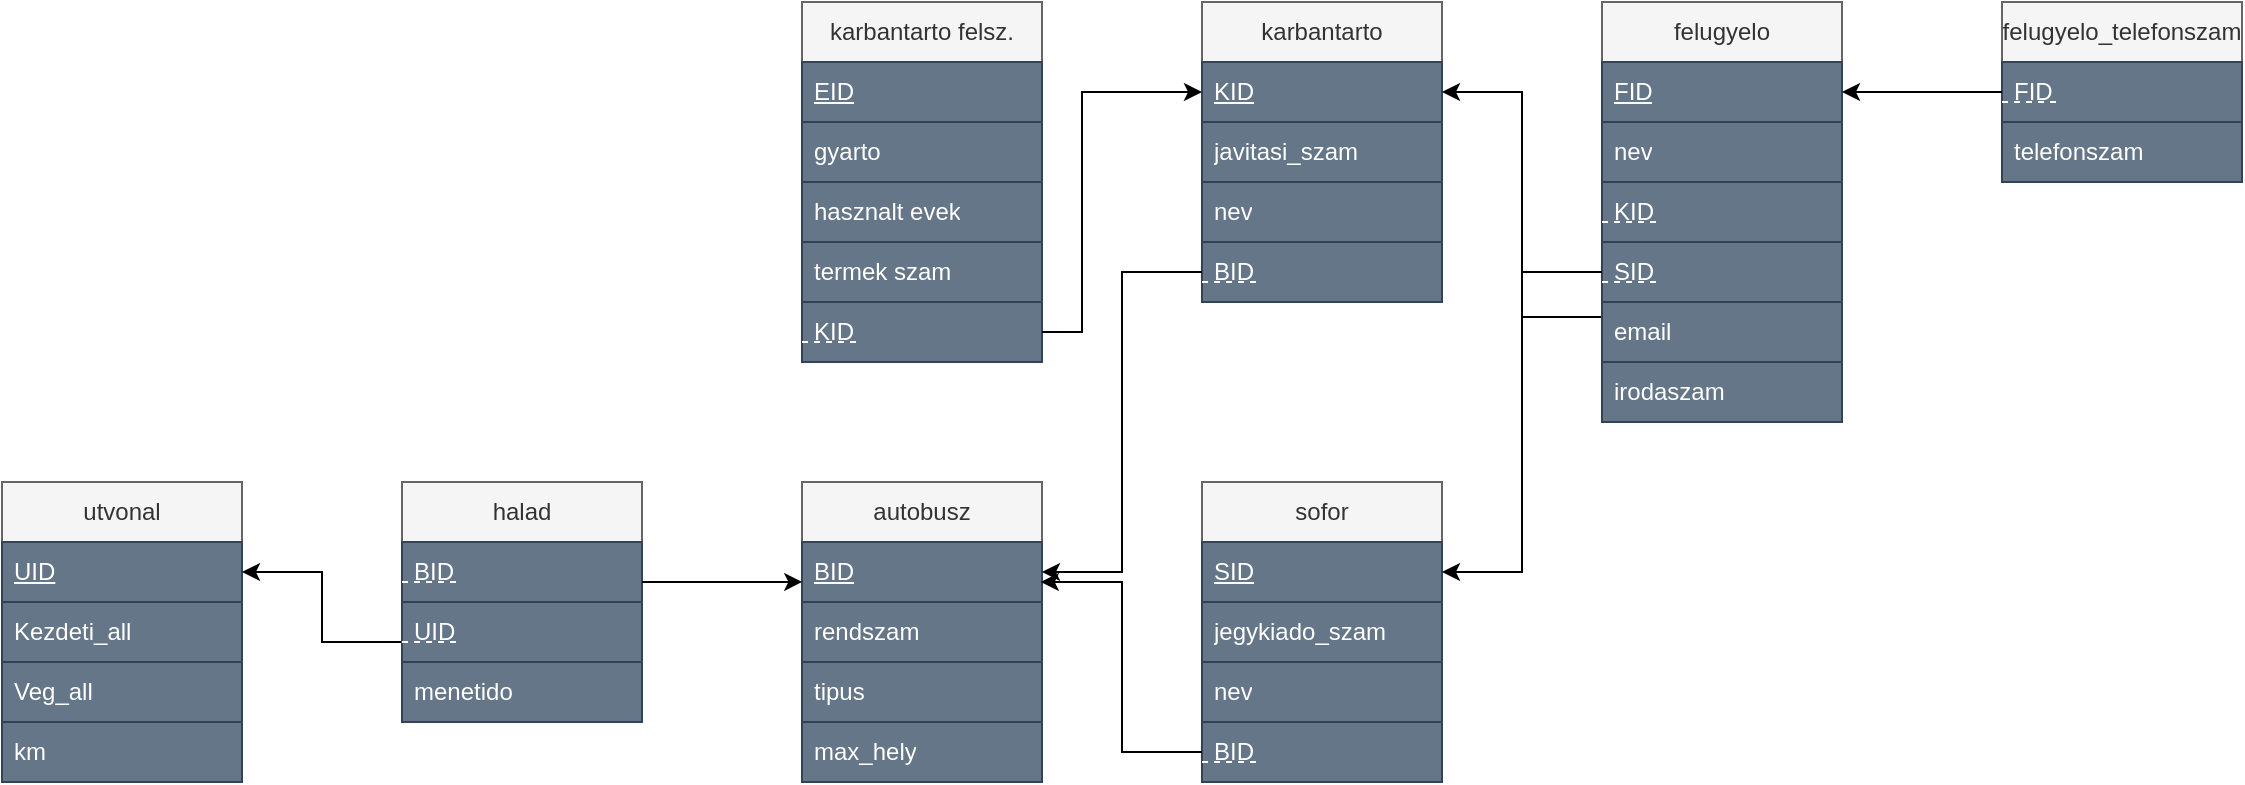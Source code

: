 <mxfile version="20.6.0" type="device"><diagram id="3v3BYWi4B8Cj5l6QUpec" name="1 oldal"><mxGraphModel dx="1298" dy="1900" grid="1" gridSize="10" guides="1" tooltips="1" connect="1" arrows="1" fold="1" page="1" pageScale="1" pageWidth="827" pageHeight="1169" math="0" shadow="0"><root><mxCell id="0"/><mxCell id="1" parent="0"/><mxCell id="N8ct37ddLDdxLU9EFNHb-1" value="utvonal" style="swimlane;fontStyle=0;childLayout=stackLayout;horizontal=1;startSize=30;horizontalStack=0;resizeParent=1;resizeParentMax=0;resizeLast=0;collapsible=1;marginBottom=0;whiteSpace=wrap;html=1;fillColor=#f5f5f5;fontColor=#333333;strokeColor=#666666;" parent="1" vertex="1"><mxGeometry x="80" y="120" width="120" height="150" as="geometry"/></mxCell><mxCell id="N8ct37ddLDdxLU9EFNHb-2" value="&lt;u&gt;UID&lt;/u&gt;" style="text;strokeColor=#314354;fillColor=#647687;align=left;verticalAlign=middle;spacingLeft=4;spacingRight=4;overflow=hidden;points=[[0,0.5],[1,0.5]];portConstraint=eastwest;rotatable=0;whiteSpace=wrap;html=1;fontColor=#ffffff;" parent="N8ct37ddLDdxLU9EFNHb-1" vertex="1"><mxGeometry y="30" width="120" height="30" as="geometry"/></mxCell><mxCell id="N8ct37ddLDdxLU9EFNHb-3" value="Kezdeti_all" style="text;strokeColor=#314354;fillColor=#647687;align=left;verticalAlign=middle;spacingLeft=4;spacingRight=4;overflow=hidden;points=[[0,0.5],[1,0.5]];portConstraint=eastwest;rotatable=0;whiteSpace=wrap;html=1;fontColor=#ffffff;" parent="N8ct37ddLDdxLU9EFNHb-1" vertex="1"><mxGeometry y="60" width="120" height="30" as="geometry"/></mxCell><mxCell id="N8ct37ddLDdxLU9EFNHb-4" value="Veg_all" style="text;strokeColor=#314354;fillColor=#647687;align=left;verticalAlign=middle;spacingLeft=4;spacingRight=4;overflow=hidden;points=[[0,0.5],[1,0.5]];portConstraint=eastwest;rotatable=0;whiteSpace=wrap;html=1;fontColor=#ffffff;" parent="N8ct37ddLDdxLU9EFNHb-1" vertex="1"><mxGeometry y="90" width="120" height="30" as="geometry"/></mxCell><mxCell id="N8ct37ddLDdxLU9EFNHb-5" value="km" style="text;strokeColor=#314354;fillColor=#647687;align=left;verticalAlign=middle;spacingLeft=4;spacingRight=4;overflow=hidden;points=[[0,0.5],[1,0.5]];portConstraint=eastwest;rotatable=0;whiteSpace=wrap;html=1;fontColor=#ffffff;" parent="N8ct37ddLDdxLU9EFNHb-1" vertex="1"><mxGeometry y="120" width="120" height="30" as="geometry"/></mxCell><mxCell id="N8ct37ddLDdxLU9EFNHb-17" style="edgeStyle=orthogonalEdgeStyle;rounded=0;orthogonalLoop=1;jettySize=auto;html=1;exitX=0;exitY=0.5;exitDx=0;exitDy=0;entryX=1;entryY=0.5;entryDx=0;entryDy=0;" parent="1" source="N8ct37ddLDdxLU9EFNHb-6" target="N8ct37ddLDdxLU9EFNHb-2" edge="1"><mxGeometry relative="1" as="geometry"><Array as="points"><mxPoint x="280" y="200"/><mxPoint x="240" y="200"/><mxPoint x="240" y="165"/></Array></mxGeometry></mxCell><mxCell id="N8ct37ddLDdxLU9EFNHb-6" value="halad" style="swimlane;fontStyle=0;childLayout=stackLayout;horizontal=1;startSize=30;horizontalStack=0;resizeParent=1;resizeParentMax=0;resizeLast=0;collapsible=1;marginBottom=0;whiteSpace=wrap;html=1;fillColor=#f5f5f5;fontColor=#333333;strokeColor=#666666;" parent="1" vertex="1"><mxGeometry x="280" y="120" width="120" height="120" as="geometry"/></mxCell><mxCell id="N8ct37ddLDdxLU9EFNHb-7" value="BID" style="text;strokeColor=#314354;fillColor=#647687;align=left;verticalAlign=middle;spacingLeft=4;spacingRight=4;overflow=hidden;points=[[0,0.5],[1,0.5]];portConstraint=eastwest;rotatable=0;whiteSpace=wrap;html=1;fontColor=#ffffff;" parent="N8ct37ddLDdxLU9EFNHb-6" vertex="1"><mxGeometry y="30" width="120" height="30" as="geometry"/></mxCell><mxCell id="dsY7ck4NQs1A6X6-ujEz-1" value="" style="endArrow=none;dashed=1;html=1;rounded=0;strokeColor=#FFFFFF;" parent="N8ct37ddLDdxLU9EFNHb-6" edge="1"><mxGeometry width="50" height="50" relative="1" as="geometry"><mxPoint y="50" as="sourcePoint"/><mxPoint x="30" y="50" as="targetPoint"/></mxGeometry></mxCell><mxCell id="N8ct37ddLDdxLU9EFNHb-8" value="UID" style="text;strokeColor=#314354;fillColor=#647687;align=left;verticalAlign=middle;spacingLeft=4;spacingRight=4;overflow=hidden;points=[[0,0.5],[1,0.5]];portConstraint=eastwest;rotatable=0;whiteSpace=wrap;html=1;fontColor=#ffffff;" parent="N8ct37ddLDdxLU9EFNHb-6" vertex="1"><mxGeometry y="60" width="120" height="30" as="geometry"/></mxCell><mxCell id="N8ct37ddLDdxLU9EFNHb-24" value="" style="endArrow=none;dashed=1;html=1;rounded=0;strokeColor=#FFFFFF;" parent="N8ct37ddLDdxLU9EFNHb-6" edge="1"><mxGeometry width="50" height="50" relative="1" as="geometry"><mxPoint y="80" as="sourcePoint"/><mxPoint x="30" y="80" as="targetPoint"/></mxGeometry></mxCell><mxCell id="N8ct37ddLDdxLU9EFNHb-9" value="menetido" style="text;strokeColor=#314354;fillColor=#647687;align=left;verticalAlign=middle;spacingLeft=4;spacingRight=4;overflow=hidden;points=[[0,0.5],[1,0.5]];portConstraint=eastwest;rotatable=0;whiteSpace=wrap;html=1;fontColor=#ffffff;" parent="N8ct37ddLDdxLU9EFNHb-6" vertex="1"><mxGeometry y="90" width="120" height="30" as="geometry"/></mxCell><mxCell id="N8ct37ddLDdxLU9EFNHb-11" value="autobusz" style="swimlane;fontStyle=0;childLayout=stackLayout;horizontal=1;startSize=30;horizontalStack=0;resizeParent=1;resizeParentMax=0;resizeLast=0;collapsible=1;marginBottom=0;whiteSpace=wrap;html=1;fillColor=#f5f5f5;fontColor=#333333;strokeColor=#666666;" parent="1" vertex="1"><mxGeometry x="480" y="120" width="120" height="150" as="geometry"/></mxCell><mxCell id="N8ct37ddLDdxLU9EFNHb-12" value="&lt;u&gt;BID&lt;/u&gt;" style="text;strokeColor=#314354;fillColor=#647687;align=left;verticalAlign=middle;spacingLeft=4;spacingRight=4;overflow=hidden;points=[[0,0.5],[1,0.5]];portConstraint=eastwest;rotatable=0;whiteSpace=wrap;html=1;fontColor=#ffffff;" parent="N8ct37ddLDdxLU9EFNHb-11" vertex="1"><mxGeometry y="30" width="120" height="30" as="geometry"/></mxCell><mxCell id="N8ct37ddLDdxLU9EFNHb-13" value="rendszam" style="text;strokeColor=#314354;fillColor=#647687;align=left;verticalAlign=middle;spacingLeft=4;spacingRight=4;overflow=hidden;points=[[0,0.5],[1,0.5]];portConstraint=eastwest;rotatable=0;whiteSpace=wrap;html=1;fontColor=#ffffff;" parent="N8ct37ddLDdxLU9EFNHb-11" vertex="1"><mxGeometry y="60" width="120" height="30" as="geometry"/></mxCell><mxCell id="N8ct37ddLDdxLU9EFNHb-14" value="tipus" style="text;strokeColor=#314354;fillColor=#647687;align=left;verticalAlign=middle;spacingLeft=4;spacingRight=4;overflow=hidden;points=[[0,0.5],[1,0.5]];portConstraint=eastwest;rotatable=0;whiteSpace=wrap;html=1;fontColor=#ffffff;" parent="N8ct37ddLDdxLU9EFNHb-11" vertex="1"><mxGeometry y="90" width="120" height="30" as="geometry"/></mxCell><mxCell id="N8ct37ddLDdxLU9EFNHb-15" value="max_hely" style="text;strokeColor=#314354;fillColor=#647687;align=left;verticalAlign=middle;spacingLeft=4;spacingRight=4;overflow=hidden;points=[[0,0.5],[1,0.5]];portConstraint=eastwest;rotatable=0;whiteSpace=wrap;html=1;fontColor=#ffffff;" parent="N8ct37ddLDdxLU9EFNHb-11" vertex="1"><mxGeometry y="120" width="120" height="30" as="geometry"/></mxCell><mxCell id="N8ct37ddLDdxLU9EFNHb-16" style="edgeStyle=orthogonalEdgeStyle;rounded=0;orthogonalLoop=1;jettySize=auto;html=1;entryX=0.001;entryY=0.665;entryDx=0;entryDy=0;entryPerimeter=0;" parent="1" target="N8ct37ddLDdxLU9EFNHb-12" edge="1"><mxGeometry relative="1" as="geometry"><mxPoint x="400" y="170" as="sourcePoint"/><Array as="points"><mxPoint x="400" y="170"/></Array></mxGeometry></mxCell><mxCell id="N8ct37ddLDdxLU9EFNHb-18" value="sofor" style="swimlane;fontStyle=0;childLayout=stackLayout;horizontal=1;startSize=30;horizontalStack=0;resizeParent=1;resizeParentMax=0;resizeLast=0;collapsible=1;marginBottom=0;whiteSpace=wrap;html=1;fillColor=#f5f5f5;fontColor=#333333;strokeColor=#666666;" parent="1" vertex="1"><mxGeometry x="680" y="120" width="120" height="150" as="geometry"/></mxCell><mxCell id="N8ct37ddLDdxLU9EFNHb-19" value="&lt;u&gt;SID&lt;/u&gt;" style="text;strokeColor=#314354;fillColor=#647687;align=left;verticalAlign=middle;spacingLeft=4;spacingRight=4;overflow=hidden;points=[[0,0.5],[1,0.5]];portConstraint=eastwest;rotatable=0;whiteSpace=wrap;html=1;fontColor=#ffffff;" parent="N8ct37ddLDdxLU9EFNHb-18" vertex="1"><mxGeometry y="30" width="120" height="30" as="geometry"/></mxCell><mxCell id="N8ct37ddLDdxLU9EFNHb-20" value="jegykiado_szam" style="text;strokeColor=#314354;fillColor=#647687;align=left;verticalAlign=middle;spacingLeft=4;spacingRight=4;overflow=hidden;points=[[0,0.5],[1,0.5]];portConstraint=eastwest;rotatable=0;whiteSpace=wrap;html=1;fontColor=#ffffff;" parent="N8ct37ddLDdxLU9EFNHb-18" vertex="1"><mxGeometry y="60" width="120" height="30" as="geometry"/></mxCell><mxCell id="N8ct37ddLDdxLU9EFNHb-21" value="nev" style="text;strokeColor=#314354;fillColor=#647687;align=left;verticalAlign=middle;spacingLeft=4;spacingRight=4;overflow=hidden;points=[[0,0.5],[1,0.5]];portConstraint=eastwest;rotatable=0;whiteSpace=wrap;html=1;fontColor=#ffffff;" parent="N8ct37ddLDdxLU9EFNHb-18" vertex="1"><mxGeometry y="90" width="120" height="30" as="geometry"/></mxCell><mxCell id="N8ct37ddLDdxLU9EFNHb-22" value="BID" style="text;strokeColor=#314354;fillColor=#647687;align=left;verticalAlign=middle;spacingLeft=4;spacingRight=4;overflow=hidden;points=[[0,0.5],[1,0.5]];portConstraint=eastwest;rotatable=0;whiteSpace=wrap;html=1;fontColor=#ffffff;" parent="N8ct37ddLDdxLU9EFNHb-18" vertex="1"><mxGeometry y="120" width="120" height="30" as="geometry"/></mxCell><mxCell id="N8ct37ddLDdxLU9EFNHb-26" value="" style="endArrow=none;dashed=1;html=1;rounded=0;strokeColor=#FFFFFF;" parent="N8ct37ddLDdxLU9EFNHb-18" edge="1"><mxGeometry width="50" height="50" relative="1" as="geometry"><mxPoint y="140" as="sourcePoint"/><mxPoint x="30" y="140" as="targetPoint"/></mxGeometry></mxCell><mxCell id="N8ct37ddLDdxLU9EFNHb-23" style="edgeStyle=orthogonalEdgeStyle;rounded=0;orthogonalLoop=1;jettySize=auto;html=1;exitX=0;exitY=0.5;exitDx=0;exitDy=0;entryX=0.995;entryY=0.678;entryDx=0;entryDy=0;entryPerimeter=0;" parent="1" source="N8ct37ddLDdxLU9EFNHb-22" target="N8ct37ddLDdxLU9EFNHb-12" edge="1"><mxGeometry relative="1" as="geometry"><Array as="points"><mxPoint x="640" y="255"/><mxPoint x="640" y="170"/><mxPoint x="599" y="170"/></Array></mxGeometry></mxCell><mxCell id="N8ct37ddLDdxLU9EFNHb-27" value="karbantarto" style="swimlane;fontStyle=0;childLayout=stackLayout;horizontal=1;startSize=30;horizontalStack=0;resizeParent=1;resizeParentMax=0;resizeLast=0;collapsible=1;marginBottom=0;whiteSpace=wrap;html=1;fillColor=#f5f5f5;fontColor=#333333;strokeColor=#666666;" parent="1" vertex="1"><mxGeometry x="680" y="-120" width="120" height="150" as="geometry"/></mxCell><mxCell id="N8ct37ddLDdxLU9EFNHb-28" value="&lt;u&gt;KID&lt;/u&gt;" style="text;strokeColor=#314354;fillColor=#647687;align=left;verticalAlign=middle;spacingLeft=4;spacingRight=4;overflow=hidden;points=[[0,0.5],[1,0.5]];portConstraint=eastwest;rotatable=0;whiteSpace=wrap;html=1;fontColor=#ffffff;" parent="N8ct37ddLDdxLU9EFNHb-27" vertex="1"><mxGeometry y="30" width="120" height="30" as="geometry"/></mxCell><mxCell id="N8ct37ddLDdxLU9EFNHb-29" value="javitasi_szam" style="text;strokeColor=#314354;fillColor=#647687;align=left;verticalAlign=middle;spacingLeft=4;spacingRight=4;overflow=hidden;points=[[0,0.5],[1,0.5]];portConstraint=eastwest;rotatable=0;whiteSpace=wrap;html=1;fontColor=#ffffff;" parent="N8ct37ddLDdxLU9EFNHb-27" vertex="1"><mxGeometry y="60" width="120" height="30" as="geometry"/></mxCell><mxCell id="N8ct37ddLDdxLU9EFNHb-30" value="nev" style="text;strokeColor=#314354;fillColor=#647687;align=left;verticalAlign=middle;spacingLeft=4;spacingRight=4;overflow=hidden;points=[[0,0.5],[1,0.5]];portConstraint=eastwest;rotatable=0;whiteSpace=wrap;html=1;fontColor=#ffffff;" parent="N8ct37ddLDdxLU9EFNHb-27" vertex="1"><mxGeometry y="90" width="120" height="30" as="geometry"/></mxCell><mxCell id="N8ct37ddLDdxLU9EFNHb-31" value="BID" style="text;strokeColor=#314354;fillColor=#647687;align=left;verticalAlign=middle;spacingLeft=4;spacingRight=4;overflow=hidden;points=[[0,0.5],[1,0.5]];portConstraint=eastwest;rotatable=0;whiteSpace=wrap;html=1;fontColor=#ffffff;" parent="N8ct37ddLDdxLU9EFNHb-27" vertex="1"><mxGeometry y="120" width="120" height="30" as="geometry"/></mxCell><mxCell id="N8ct37ddLDdxLU9EFNHb-32" value="" style="endArrow=none;dashed=1;html=1;rounded=0;strokeColor=#FFFFFF;" parent="N8ct37ddLDdxLU9EFNHb-27" edge="1"><mxGeometry width="50" height="50" relative="1" as="geometry"><mxPoint y="140" as="sourcePoint"/><mxPoint x="30" y="140" as="targetPoint"/></mxGeometry></mxCell><mxCell id="N8ct37ddLDdxLU9EFNHb-47" style="edgeStyle=orthogonalEdgeStyle;rounded=0;orthogonalLoop=1;jettySize=auto;html=1;exitX=0;exitY=0.75;exitDx=0;exitDy=0;entryX=1;entryY=0.5;entryDx=0;entryDy=0;strokeColor=#000000;" parent="1" source="N8ct37ddLDdxLU9EFNHb-37" target="N8ct37ddLDdxLU9EFNHb-28" edge="1"><mxGeometry relative="1" as="geometry"/></mxCell><mxCell id="N8ct37ddLDdxLU9EFNHb-37" value="felugyelo" style="swimlane;fontStyle=0;childLayout=stackLayout;horizontal=1;startSize=30;horizontalStack=0;resizeParent=1;resizeParentMax=0;resizeLast=0;collapsible=1;marginBottom=0;whiteSpace=wrap;html=1;fillColor=#f5f5f5;fontColor=#333333;strokeColor=#666666;" parent="1" vertex="1"><mxGeometry x="880" y="-120" width="120" height="210" as="geometry"/></mxCell><mxCell id="N8ct37ddLDdxLU9EFNHb-38" value="&lt;u&gt;FID&lt;/u&gt;" style="text;strokeColor=#314354;fillColor=#647687;align=left;verticalAlign=middle;spacingLeft=4;spacingRight=4;overflow=hidden;points=[[0,0.5],[1,0.5]];portConstraint=eastwest;rotatable=0;whiteSpace=wrap;html=1;fontColor=#ffffff;" parent="N8ct37ddLDdxLU9EFNHb-37" vertex="1"><mxGeometry y="30" width="120" height="30" as="geometry"/></mxCell><mxCell id="N8ct37ddLDdxLU9EFNHb-39" value="nev" style="text;strokeColor=#314354;fillColor=#647687;align=left;verticalAlign=middle;spacingLeft=4;spacingRight=4;overflow=hidden;points=[[0,0.5],[1,0.5]];portConstraint=eastwest;rotatable=0;whiteSpace=wrap;html=1;fontColor=#ffffff;" parent="N8ct37ddLDdxLU9EFNHb-37" vertex="1"><mxGeometry y="60" width="120" height="30" as="geometry"/></mxCell><mxCell id="N8ct37ddLDdxLU9EFNHb-40" value="KID" style="text;strokeColor=#314354;fillColor=#647687;align=left;verticalAlign=middle;spacingLeft=4;spacingRight=4;overflow=hidden;points=[[0,0.5],[1,0.5]];portConstraint=eastwest;rotatable=0;whiteSpace=wrap;html=1;fontColor=#ffffff;" parent="N8ct37ddLDdxLU9EFNHb-37" vertex="1"><mxGeometry y="90" width="120" height="30" as="geometry"/></mxCell><mxCell id="dsY7ck4NQs1A6X6-ujEz-2" value="" style="endArrow=none;dashed=1;html=1;rounded=0;strokeColor=#FFFFFF;" parent="N8ct37ddLDdxLU9EFNHb-37" edge="1"><mxGeometry width="50" height="50" relative="1" as="geometry"><mxPoint y="110" as="sourcePoint"/><mxPoint x="30" y="110" as="targetPoint"/></mxGeometry></mxCell><mxCell id="N8ct37ddLDdxLU9EFNHb-41" value="SID" style="text;strokeColor=#314354;fillColor=#647687;align=left;verticalAlign=middle;spacingLeft=4;spacingRight=4;overflow=hidden;points=[[0,0.5],[1,0.5]];portConstraint=eastwest;rotatable=0;whiteSpace=wrap;html=1;fontColor=#ffffff;" parent="N8ct37ddLDdxLU9EFNHb-37" vertex="1"><mxGeometry y="120" width="120" height="30" as="geometry"/></mxCell><mxCell id="N8ct37ddLDdxLU9EFNHb-42" value="" style="endArrow=none;dashed=1;html=1;rounded=0;strokeColor=#FFFFFF;" parent="N8ct37ddLDdxLU9EFNHb-37" edge="1"><mxGeometry width="50" height="50" relative="1" as="geometry"><mxPoint y="140" as="sourcePoint"/><mxPoint x="30" y="140" as="targetPoint"/></mxGeometry></mxCell><mxCell id="N8ct37ddLDdxLU9EFNHb-43" value="" style="endArrow=none;dashed=1;html=1;rounded=0;strokeColor=#FFFFFF;" parent="N8ct37ddLDdxLU9EFNHb-37" edge="1"><mxGeometry width="50" height="50" relative="1" as="geometry"><mxPoint y="170" as="sourcePoint"/><mxPoint x="30" y="170" as="targetPoint"/></mxGeometry></mxCell><mxCell id="0o1QVwrjy1Qh4QGVbg5R-9" value="email" style="text;strokeColor=#314354;fillColor=#647687;align=left;verticalAlign=middle;spacingLeft=4;spacingRight=4;overflow=hidden;points=[[0,0.5],[1,0.5]];portConstraint=eastwest;rotatable=0;whiteSpace=wrap;html=1;fontColor=#ffffff;" parent="N8ct37ddLDdxLU9EFNHb-37" vertex="1"><mxGeometry y="150" width="120" height="30" as="geometry"/></mxCell><mxCell id="0o1QVwrjy1Qh4QGVbg5R-10" value="irodaszam" style="text;strokeColor=#314354;fillColor=#647687;align=left;verticalAlign=middle;spacingLeft=4;spacingRight=4;overflow=hidden;points=[[0,0.5],[1,0.5]];portConstraint=eastwest;rotatable=0;whiteSpace=wrap;html=1;fontColor=#ffffff;" parent="N8ct37ddLDdxLU9EFNHb-37" vertex="1"><mxGeometry y="180" width="120" height="30" as="geometry"/></mxCell><mxCell id="N8ct37ddLDdxLU9EFNHb-46" style="edgeStyle=orthogonalEdgeStyle;rounded=0;orthogonalLoop=1;jettySize=auto;html=1;exitX=0;exitY=0.5;exitDx=0;exitDy=0;entryX=1;entryY=0.5;entryDx=0;entryDy=0;strokeColor=#000000;" parent="1" source="N8ct37ddLDdxLU9EFNHb-41" target="N8ct37ddLDdxLU9EFNHb-19" edge="1"><mxGeometry relative="1" as="geometry"/></mxCell><mxCell id="0o1QVwrjy1Qh4QGVbg5R-5" value="felugyelo_telefonszam" style="swimlane;fontStyle=0;childLayout=stackLayout;horizontal=1;startSize=30;horizontalStack=0;resizeParent=1;resizeParentMax=0;resizeLast=0;collapsible=1;marginBottom=0;whiteSpace=wrap;html=1;fillColor=#f5f5f5;fontColor=#333333;strokeColor=#666666;" parent="1" vertex="1"><mxGeometry x="1080" y="-120" width="120" height="90" as="geometry"/></mxCell><mxCell id="0o1QVwrjy1Qh4QGVbg5R-7" value="FID" style="text;strokeColor=#314354;fillColor=#647687;align=left;verticalAlign=middle;spacingLeft=4;spacingRight=4;overflow=hidden;points=[[0,0.5],[1,0.5]];portConstraint=eastwest;rotatable=0;whiteSpace=wrap;html=1;fontColor=#ffffff;" parent="0o1QVwrjy1Qh4QGVbg5R-5" vertex="1"><mxGeometry y="30" width="120" height="30" as="geometry"/></mxCell><mxCell id="0o1QVwrjy1Qh4QGVbg5R-8" value="" style="endArrow=none;dashed=1;html=1;rounded=0;strokeColor=#FFFFFF;" parent="0o1QVwrjy1Qh4QGVbg5R-5" edge="1"><mxGeometry width="50" height="50" relative="1" as="geometry"><mxPoint y="50" as="sourcePoint"/><mxPoint x="30" y="50" as="targetPoint"/></mxGeometry></mxCell><mxCell id="jTKnLglQI4QWSH_ih4_k-8" value="telefonszam" style="text;strokeColor=#314354;fillColor=#647687;align=left;verticalAlign=middle;spacingLeft=4;spacingRight=4;overflow=hidden;points=[[0,0.5],[1,0.5]];portConstraint=eastwest;rotatable=0;whiteSpace=wrap;html=1;fontColor=#ffffff;" vertex="1" parent="0o1QVwrjy1Qh4QGVbg5R-5"><mxGeometry y="60" width="120" height="30" as="geometry"/></mxCell><mxCell id="S7O28C2WJMt2UGY-GnNF-1" style="edgeStyle=orthogonalEdgeStyle;rounded=0;orthogonalLoop=1;jettySize=auto;html=1;exitX=0;exitY=0.5;exitDx=0;exitDy=0;entryX=1;entryY=0.5;entryDx=0;entryDy=0;" parent="1" source="0o1QVwrjy1Qh4QGVbg5R-7" target="N8ct37ddLDdxLU9EFNHb-38" edge="1"><mxGeometry relative="1" as="geometry"/></mxCell><mxCell id="S7O28C2WJMt2UGY-GnNF-2" value="karbantarto felsz." style="swimlane;fontStyle=0;childLayout=stackLayout;horizontal=1;startSize=30;horizontalStack=0;resizeParent=1;resizeParentMax=0;resizeLast=0;collapsible=1;marginBottom=0;whiteSpace=wrap;html=1;fillColor=#f5f5f5;fontColor=#333333;strokeColor=#666666;" parent="1" vertex="1"><mxGeometry x="480" y="-120" width="120" height="180" as="geometry"/></mxCell><mxCell id="S7O28C2WJMt2UGY-GnNF-3" value="&lt;u&gt;EID&lt;/u&gt;" style="text;strokeColor=#314354;fillColor=#647687;align=left;verticalAlign=middle;spacingLeft=4;spacingRight=4;overflow=hidden;points=[[0,0.5],[1,0.5]];portConstraint=eastwest;rotatable=0;whiteSpace=wrap;html=1;fontColor=#ffffff;" parent="S7O28C2WJMt2UGY-GnNF-2" vertex="1"><mxGeometry y="30" width="120" height="30" as="geometry"/></mxCell><mxCell id="S7O28C2WJMt2UGY-GnNF-4" value="gyarto" style="text;strokeColor=#314354;fillColor=#647687;align=left;verticalAlign=middle;spacingLeft=4;spacingRight=4;overflow=hidden;points=[[0,0.5],[1,0.5]];portConstraint=eastwest;rotatable=0;whiteSpace=wrap;html=1;fontColor=#ffffff;" parent="S7O28C2WJMt2UGY-GnNF-2" vertex="1"><mxGeometry y="60" width="120" height="30" as="geometry"/></mxCell><mxCell id="S7O28C2WJMt2UGY-GnNF-5" value="hasznalt evek" style="text;strokeColor=#314354;fillColor=#647687;align=left;verticalAlign=middle;spacingLeft=4;spacingRight=4;overflow=hidden;points=[[0,0.5],[1,0.5]];portConstraint=eastwest;rotatable=0;whiteSpace=wrap;html=1;fontColor=#ffffff;" parent="S7O28C2WJMt2UGY-GnNF-2" vertex="1"><mxGeometry y="90" width="120" height="30" as="geometry"/></mxCell><mxCell id="S7O28C2WJMt2UGY-GnNF-7" value="" style="endArrow=none;dashed=1;html=1;rounded=0;strokeColor=#FFFFFF;" parent="S7O28C2WJMt2UGY-GnNF-2" edge="1"><mxGeometry width="50" height="50" relative="1" as="geometry"><mxPoint y="140" as="sourcePoint"/><mxPoint x="30" y="140" as="targetPoint"/></mxGeometry></mxCell><mxCell id="S7O28C2WJMt2UGY-GnNF-19" value="termek szam" style="text;strokeColor=#314354;fillColor=#647687;align=left;verticalAlign=middle;spacingLeft=4;spacingRight=4;overflow=hidden;points=[[0,0.5],[1,0.5]];portConstraint=eastwest;rotatable=0;whiteSpace=wrap;html=1;fontColor=#ffffff;" parent="S7O28C2WJMt2UGY-GnNF-2" vertex="1"><mxGeometry y="120" width="120" height="30" as="geometry"/></mxCell><mxCell id="S7O28C2WJMt2UGY-GnNF-20" value="KID" style="text;strokeColor=#314354;fillColor=#647687;align=left;verticalAlign=middle;spacingLeft=4;spacingRight=4;overflow=hidden;points=[[0,0.5],[1,0.5]];portConstraint=eastwest;rotatable=0;whiteSpace=wrap;html=1;fontColor=#ffffff;" parent="S7O28C2WJMt2UGY-GnNF-2" vertex="1"><mxGeometry y="150" width="120" height="30" as="geometry"/></mxCell><mxCell id="S7O28C2WJMt2UGY-GnNF-25" value="" style="endArrow=none;dashed=1;html=1;rounded=0;strokeColor=#FFFFFF;" parent="S7O28C2WJMt2UGY-GnNF-2" edge="1"><mxGeometry width="50" height="50" relative="1" as="geometry"><mxPoint y="170" as="sourcePoint"/><mxPoint x="30" y="170" as="targetPoint"/></mxGeometry></mxCell><mxCell id="S7O28C2WJMt2UGY-GnNF-9" value="" style="endArrow=none;dashed=1;html=1;rounded=0;strokeColor=#FFFFFF;" parent="1" edge="1"><mxGeometry width="50" height="50" relative="1" as="geometry"><mxPoint x="681" y="50" as="sourcePoint"/><mxPoint x="711" y="50" as="targetPoint"/></mxGeometry></mxCell><mxCell id="S7O28C2WJMt2UGY-GnNF-22" style="edgeStyle=orthogonalEdgeStyle;rounded=0;orthogonalLoop=1;jettySize=auto;html=1;exitX=0;exitY=0.5;exitDx=0;exitDy=0;entryX=1;entryY=0.5;entryDx=0;entryDy=0;" parent="1" source="N8ct37ddLDdxLU9EFNHb-31" target="N8ct37ddLDdxLU9EFNHb-12" edge="1"><mxGeometry relative="1" as="geometry"/></mxCell><mxCell id="S7O28C2WJMt2UGY-GnNF-23" style="edgeStyle=orthogonalEdgeStyle;rounded=0;orthogonalLoop=1;jettySize=auto;html=1;exitX=1;exitY=0.5;exitDx=0;exitDy=0;entryX=0;entryY=0.5;entryDx=0;entryDy=0;" parent="1" source="S7O28C2WJMt2UGY-GnNF-20" target="N8ct37ddLDdxLU9EFNHb-28" edge="1"><mxGeometry relative="1" as="geometry"><Array as="points"><mxPoint x="620" y="45"/><mxPoint x="620" y="-75"/></Array></mxGeometry></mxCell></root></mxGraphModel></diagram></mxfile>